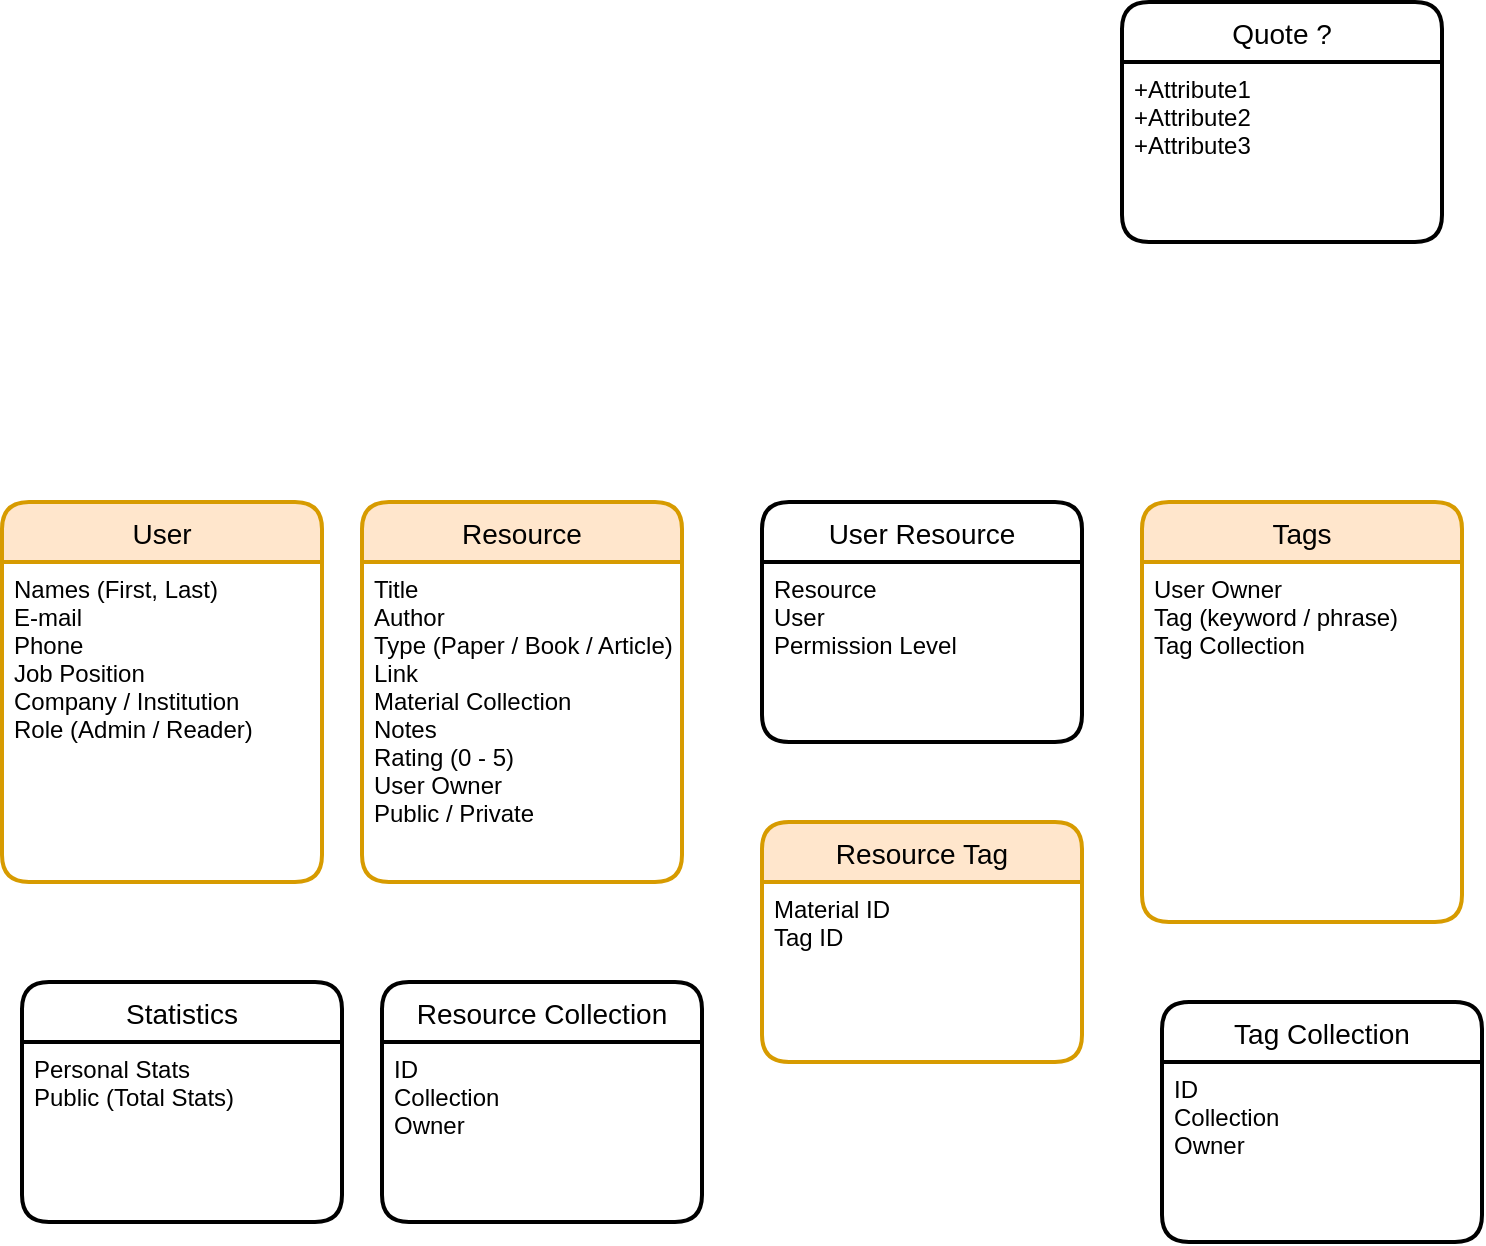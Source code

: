 <mxfile version="20.2.3" type="device"><diagram id="zuI2kjLgeXOyiATft-H2" name="Page-1"><mxGraphModel dx="1422" dy="762" grid="1" gridSize="10" guides="1" tooltips="1" connect="1" arrows="1" fold="1" page="1" pageScale="1" pageWidth="850" pageHeight="1100" math="0" shadow="0"><root><mxCell id="0"/><mxCell id="1" parent="0"/><mxCell id="_BGOfjz3YKQfAxYp67ek-14" value="User" style="swimlane;childLayout=stackLayout;horizontal=1;startSize=30;horizontalStack=0;rounded=1;fontSize=14;fontStyle=0;strokeWidth=2;resizeParent=0;resizeLast=1;shadow=0;dashed=0;align=center;fillColor=#ffe6cc;strokeColor=#d79b00;" vertex="1" parent="1"><mxGeometry x="80" y="280" width="160" height="190" as="geometry"/></mxCell><mxCell id="_BGOfjz3YKQfAxYp67ek-15" value="Names (First, Last)&#10;E-mail&#10;Phone&#10;Job Position&#10;Company / Institution&#10;Role (Admin / Reader)" style="align=left;strokeColor=none;fillColor=none;spacingLeft=4;fontSize=12;verticalAlign=top;resizable=0;rotatable=0;part=1;" vertex="1" parent="_BGOfjz3YKQfAxYp67ek-14"><mxGeometry y="30" width="160" height="160" as="geometry"/></mxCell><mxCell id="_BGOfjz3YKQfAxYp67ek-17" style="edgeStyle=orthogonalEdgeStyle;rounded=0;orthogonalLoop=1;jettySize=auto;html=1;exitX=0.5;exitY=1;exitDx=0;exitDy=0;" edge="1" parent="_BGOfjz3YKQfAxYp67ek-14" source="_BGOfjz3YKQfAxYp67ek-15" target="_BGOfjz3YKQfAxYp67ek-15"><mxGeometry relative="1" as="geometry"/></mxCell><mxCell id="_BGOfjz3YKQfAxYp67ek-18" value="Resource" style="swimlane;childLayout=stackLayout;horizontal=1;startSize=30;horizontalStack=0;rounded=1;fontSize=14;fontStyle=0;strokeWidth=2;resizeParent=0;resizeLast=1;shadow=0;dashed=0;align=center;fillColor=#ffe6cc;strokeColor=#d79b00;" vertex="1" parent="1"><mxGeometry x="260" y="280" width="160" height="190" as="geometry"/></mxCell><mxCell id="_BGOfjz3YKQfAxYp67ek-19" value="Title&#10;Author&#10;Type (Paper / Book / Article)&#10;Link&#10;Material Collection&#10;Notes&#10;Rating (0 - 5)&#10;User Owner&#10;Public / Private" style="align=left;strokeColor=none;fillColor=none;spacingLeft=4;fontSize=12;verticalAlign=top;resizable=0;rotatable=0;part=1;" vertex="1" parent="_BGOfjz3YKQfAxYp67ek-18"><mxGeometry y="30" width="160" height="160" as="geometry"/></mxCell><mxCell id="_BGOfjz3YKQfAxYp67ek-22" value="Quote ?" style="swimlane;childLayout=stackLayout;horizontal=1;startSize=30;horizontalStack=0;rounded=1;fontSize=14;fontStyle=0;strokeWidth=2;resizeParent=0;resizeLast=1;shadow=0;dashed=0;align=center;" vertex="1" parent="1"><mxGeometry x="640" y="30" width="160" height="120" as="geometry"/></mxCell><mxCell id="_BGOfjz3YKQfAxYp67ek-23" value="+Attribute1&#10;+Attribute2&#10;+Attribute3" style="align=left;strokeColor=none;fillColor=none;spacingLeft=4;fontSize=12;verticalAlign=top;resizable=0;rotatable=0;part=1;" vertex="1" parent="_BGOfjz3YKQfAxYp67ek-22"><mxGeometry y="30" width="160" height="90" as="geometry"/></mxCell><mxCell id="_BGOfjz3YKQfAxYp67ek-26" value="Tags" style="swimlane;childLayout=stackLayout;horizontal=1;startSize=30;horizontalStack=0;rounded=1;fontSize=14;fontStyle=0;strokeWidth=2;resizeParent=0;resizeLast=1;shadow=0;dashed=0;align=center;fillColor=#ffe6cc;strokeColor=#d79b00;" vertex="1" parent="1"><mxGeometry x="650" y="280" width="160" height="210" as="geometry"/></mxCell><mxCell id="_BGOfjz3YKQfAxYp67ek-27" value="User Owner&#10;Tag (keyword / phrase)&#10;Tag Collection" style="align=left;strokeColor=none;fillColor=none;spacingLeft=4;fontSize=12;verticalAlign=top;resizable=0;rotatable=0;part=1;" vertex="1" parent="_BGOfjz3YKQfAxYp67ek-26"><mxGeometry y="30" width="160" height="180" as="geometry"/></mxCell><mxCell id="_BGOfjz3YKQfAxYp67ek-28" value="User Resource" style="swimlane;childLayout=stackLayout;horizontal=1;startSize=30;horizontalStack=0;rounded=1;fontSize=14;fontStyle=0;strokeWidth=2;resizeParent=0;resizeLast=1;shadow=0;dashed=0;align=center;" vertex="1" parent="1"><mxGeometry x="460" y="280" width="160" height="120" as="geometry"/></mxCell><mxCell id="_BGOfjz3YKQfAxYp67ek-29" value="Resource&#10;User&#10;Permission Level" style="align=left;strokeColor=none;fillColor=none;spacingLeft=4;fontSize=12;verticalAlign=top;resizable=0;rotatable=0;part=1;" vertex="1" parent="_BGOfjz3YKQfAxYp67ek-28"><mxGeometry y="30" width="160" height="90" as="geometry"/></mxCell><mxCell id="_BGOfjz3YKQfAxYp67ek-32" value="Resource Tag" style="swimlane;childLayout=stackLayout;horizontal=1;startSize=30;horizontalStack=0;rounded=1;fontSize=14;fontStyle=0;strokeWidth=2;resizeParent=0;resizeLast=1;shadow=0;dashed=0;align=center;fillColor=#ffe6cc;strokeColor=#d79b00;" vertex="1" parent="1"><mxGeometry x="460" y="440" width="160" height="120" as="geometry"/></mxCell><mxCell id="_BGOfjz3YKQfAxYp67ek-33" value="Material ID&#10;Tag ID" style="align=left;strokeColor=none;fillColor=none;spacingLeft=4;fontSize=12;verticalAlign=top;resizable=0;rotatable=0;part=1;" vertex="1" parent="_BGOfjz3YKQfAxYp67ek-32"><mxGeometry y="30" width="160" height="90" as="geometry"/></mxCell><mxCell id="_BGOfjz3YKQfAxYp67ek-34" value="Statistics" style="swimlane;childLayout=stackLayout;horizontal=1;startSize=30;horizontalStack=0;rounded=1;fontSize=14;fontStyle=0;strokeWidth=2;resizeParent=0;resizeLast=1;shadow=0;dashed=0;align=center;" vertex="1" parent="1"><mxGeometry x="90" y="520" width="160" height="120" as="geometry"/></mxCell><mxCell id="_BGOfjz3YKQfAxYp67ek-35" value="Personal Stats&#10;Public (Total Stats)" style="align=left;strokeColor=none;fillColor=none;spacingLeft=4;fontSize=12;verticalAlign=top;resizable=0;rotatable=0;part=1;" vertex="1" parent="_BGOfjz3YKQfAxYp67ek-34"><mxGeometry y="30" width="160" height="90" as="geometry"/></mxCell><mxCell id="_BGOfjz3YKQfAxYp67ek-36" value="Resource Collection" style="swimlane;childLayout=stackLayout;horizontal=1;startSize=30;horizontalStack=0;rounded=1;fontSize=14;fontStyle=0;strokeWidth=2;resizeParent=0;resizeLast=1;shadow=0;dashed=0;align=center;" vertex="1" parent="1"><mxGeometry x="270" y="520" width="160" height="120" as="geometry"/></mxCell><mxCell id="_BGOfjz3YKQfAxYp67ek-37" value="ID&#10;Collection&#10;Owner" style="align=left;strokeColor=none;fillColor=none;spacingLeft=4;fontSize=12;verticalAlign=top;resizable=0;rotatable=0;part=1;" vertex="1" parent="_BGOfjz3YKQfAxYp67ek-36"><mxGeometry y="30" width="160" height="90" as="geometry"/></mxCell><mxCell id="_BGOfjz3YKQfAxYp67ek-40" value="Tag Collection" style="swimlane;childLayout=stackLayout;horizontal=1;startSize=30;horizontalStack=0;rounded=1;fontSize=14;fontStyle=0;strokeWidth=2;resizeParent=0;resizeLast=1;shadow=0;dashed=0;align=center;" vertex="1" parent="1"><mxGeometry x="660" y="530" width="160" height="120" as="geometry"/></mxCell><mxCell id="_BGOfjz3YKQfAxYp67ek-41" value="ID&#10;Collection&#10;Owner" style="align=left;strokeColor=none;fillColor=none;spacingLeft=4;fontSize=12;verticalAlign=top;resizable=0;rotatable=0;part=1;" vertex="1" parent="_BGOfjz3YKQfAxYp67ek-40"><mxGeometry y="30" width="160" height="90" as="geometry"/></mxCell></root></mxGraphModel></diagram></mxfile>